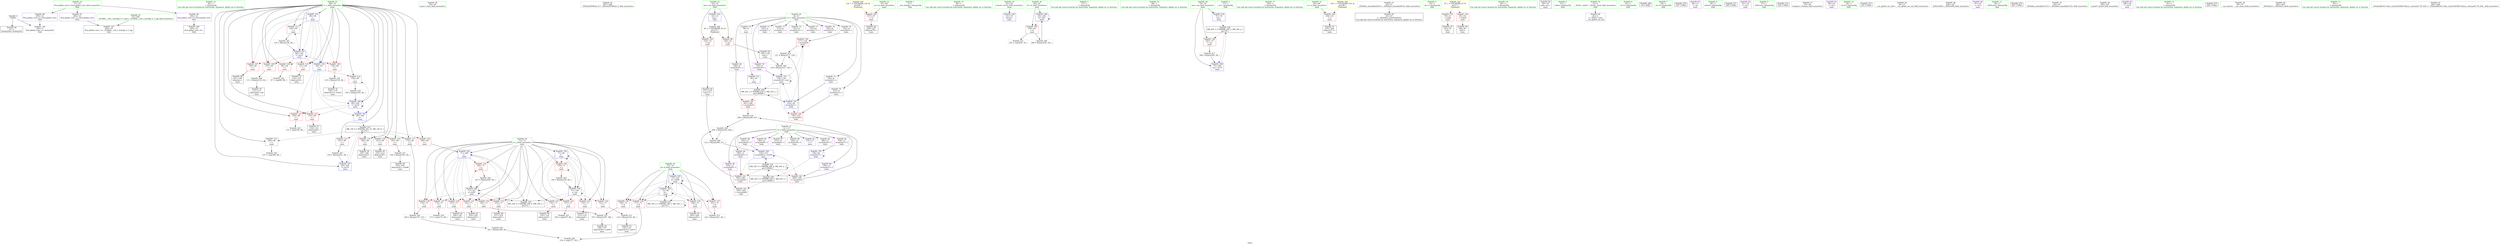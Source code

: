 digraph "SVFG" {
	label="SVFG";

	Node0x55963ab83600 [shape=record,color=grey,label="{NodeID: 0\nNullPtr}"];
	Node0x55963ab83600 -> Node0x55963ab9b6f0[style=solid];
	Node0x55963ab83600 -> Node0x55963aba2d30[style=solid];
	Node0x55963ab9bb90 [shape=record,color=purple,label="{NodeID: 97\n294\<--31\nllvm.global_ctors_1\<--llvm.global_ctors\nGlob }"];
	Node0x55963ab9bb90 -> Node0x55963aba2c30[style=solid];
	Node0x55963ab82070 [shape=record,color=green,label="{NodeID: 14\n92\<--1\n\<--dummyObj\nCan only get source location for instruction, argument, global var or function.}"];
	Node0x55963ab9c750 [shape=record,color=red,label="{NodeID: 111\n144\<--69\n\<--i\nmain\n}"];
	Node0x55963ab9c750 -> Node0x55963ab9f820[style=solid];
	Node0x55963ab9a8d0 [shape=record,color=green,label="{NodeID: 28\n58\<--59\nmain\<--main_field_insensitive\n}"];
	Node0x55963aba71f0 [shape=record,color=grey,label="{NodeID: 208\n111 = Binary(110, 94, )\n}"];
	Node0x55963aba71f0 -> Node0x55963ab9cc50[style=solid];
	Node0x55963aba19f0 [shape=record,color=red,label="{NodeID: 125\n134\<--71\n\<--j\nmain\n}"];
	Node0x55963aba19f0 -> Node0x55963ab9d130[style=solid];
	Node0x55963ab9b4f0 [shape=record,color=green,label="{NodeID: 42\n267\<--268\n_ZNSolsEPFRSoS_E\<--_ZNSolsEPFRSoS_E_field_insensitive\n}"];
	Node0x55963aba86f0 [shape=record,color=grey,label="{NodeID: 222\n97 = cmp(96, 98, )\n}"];
	Node0x55963aba2550 [shape=record,color=red,label="{NodeID: 139\n117\<--116\n\<--arrayidx9\nmain\n}"];
	Node0x55963aba2550 -> Node0x55963aba7af0[style=solid];
	Node0x55963ab9d130 [shape=record,color=black,label="{NodeID: 56\n135\<--134\nidxprom18\<--\nmain\n}"];
	Node0x55963abb2a30 [shape=record,color=black,label="{NodeID: 236\nMR_24V_4 = PHI(MR_24V_5, MR_24V_2, )\npts\{130000 \}\n}"];
	Node0x55963abb2a30 -> Node0x55963aba2960[style=dashed];
	Node0x55963abb2a30 -> Node0x55963abb1630[style=dashed];
	Node0x55963aba3170 [shape=record,color=blue,label="{NodeID: 153\n103\<--92\narrayidx2\<--\nmain\n}"];
	Node0x55963aba3170 -> Node0x55963aba2550[style=dashed];
	Node0x55963aba3170 -> Node0x55963aba2620[style=dashed];
	Node0x55963aba3170 -> Node0x55963aba3310[style=dashed];
	Node0x55963aba3170 -> Node0x55963abb0730[style=dashed];
	Node0x55963ab9dc90 [shape=record,color=purple,label="{NodeID: 70\n90\<--8\n\<--c\nmain\n}"];
	Node0x55963ab9dc90 -> Node0x55963aba2fd0[style=solid];
	Node0x55963abb65d0 [shape=record,color=yellow,style=double,label="{NodeID: 250\n12V_1 = ENCHI(MR_12V_0)\npts\{68 \}\nFun[main]}"];
	Node0x55963abb65d0 -> Node0x55963ab9c270[style=dashed];
	Node0x55963aba3cd0 [shape=record,color=blue,label="{NodeID: 167\n69\<--232\ni\<--inc70\nmain\n}"];
	Node0x55963aba3cd0 -> Node0x55963abb1b30[style=dashed];
	Node0x55963ab9e7f0 [shape=record,color=purple,label="{NodeID: 84\n189\<--11\narrayidx45\<--f\nmain\n}"];
	Node0x55963ab9e7f0 -> Node0x55963aba26f0[style=solid];
	Node0x55963ab80d90 [shape=record,color=green,label="{NodeID: 1\n7\<--1\n__dso_handle\<--dummyObj\nGlob }"];
	Node0x55963ab9bc90 [shape=record,color=purple,label="{NodeID: 98\n295\<--31\nllvm.global_ctors_2\<--llvm.global_ctors\nGlob }"];
	Node0x55963ab9bc90 -> Node0x55963aba2d30[style=solid];
	Node0x55963ab82140 [shape=record,color=green,label="{NodeID: 15\n94\<--1\n\<--dummyObj\nCan only get source location for instruction, argument, global var or function.}"];
	Node0x55963ab9c820 [shape=record,color=red,label="{NodeID: 112\n150\<--69\n\<--i\nmain\n}"];
	Node0x55963ab9c820 -> Node0x55963aba8b70[style=solid];
	Node0x55963ab9a9a0 [shape=record,color=green,label="{NodeID: 29\n61\<--62\nretval\<--retval_field_insensitive\nmain\n}"];
	Node0x55963ab9a9a0 -> Node0x55963aba2e30[style=solid];
	Node0x55963aba7370 [shape=record,color=grey,label="{NodeID: 209\n212 = Binary(209, 211, )\n}"];
	Node0x55963aba7370 -> Node0x55963aba3a60[style=solid];
	Node0x55963aba1ac0 [shape=record,color=red,label="{NodeID: 126\n139\<--71\n\<--j\nmain\n}"];
	Node0x55963aba1ac0 -> Node0x55963ab9fe20[style=solid];
	Node0x55963ab9b5f0 [shape=record,color=green,label="{NodeID: 43\n33\<--289\n_GLOBAL__sub_I_ariselpy_0_1.cpp\<--_GLOBAL__sub_I_ariselpy_0_1.cpp_field_insensitive\n}"];
	Node0x55963ab9b5f0 -> Node0x55963aba2c30[style=solid];
	Node0x55963aba8870 [shape=record,color=grey,label="{NodeID: 223\n108 = cmp(107, 98, )\n}"];
	Node0x55963aba2620 [shape=record,color=red,label="{NodeID: 140\n126\<--125\n\<--arrayidx15\nmain\n}"];
	Node0x55963aba2620 -> Node0x55963aba7af0[style=solid];
	Node0x55963ab9d200 [shape=record,color=black,label="{NodeID: 57\n154\<--153\nidxprom26\<--\nmain\n}"];
	Node0x55963aba3240 [shape=record,color=blue,label="{NodeID: 154\n71\<--94\nj\<--\nmain\n}"];
	Node0x55963aba3240 -> Node0x55963aba1780[style=dashed];
	Node0x55963aba3240 -> Node0x55963aba1850[style=dashed];
	Node0x55963aba3240 -> Node0x55963aba1920[style=dashed];
	Node0x55963aba3240 -> Node0x55963aba19f0[style=dashed];
	Node0x55963aba3240 -> Node0x55963aba1ac0[style=dashed];
	Node0x55963aba3240 -> Node0x55963aba3240[style=dashed];
	Node0x55963aba3240 -> Node0x55963aba33e0[style=dashed];
	Node0x55963aba3240 -> Node0x55963abb2030[style=dashed];
	Node0x55963ab9dd60 [shape=record,color=purple,label="{NodeID: 71\n102\<--8\narrayidx\<--c\nmain\n}"];
	Node0x55963aba3da0 [shape=record,color=blue,label="{NodeID: 168\n63\<--240\ntt\<--dec\nmain\n}"];
	Node0x55963aba3da0 -> Node0x55963ab9c0d0[style=dashed];
	Node0x55963aba3da0 -> Node0x55963aba3da0[style=dashed];
	Node0x55963ab9e8c0 [shape=record,color=purple,label="{NodeID: 85\n194\<--11\narrayidx48\<--f\nmain\n}"];
	Node0x55963ab82370 [shape=record,color=green,label="{NodeID: 2\n15\<--1\n\<--dummyObj\nCan only get source location for instruction, argument, global var or function.}"];
	Node0x55963ab9bd90 [shape=record,color=red,label="{NodeID: 99\n128\<--14\n\<--mo\nmain\n}"];
	Node0x55963ab9bd90 -> Node0x55963ab9cf90[style=solid];
	Node0x55963ab82b10 [shape=record,color=green,label="{NodeID: 16\n98\<--1\n\<--dummyObj\nCan only get source location for instruction, argument, global var or function.}"];
	Node0x55963ab9c8f0 [shape=record,color=red,label="{NodeID: 113\n153\<--69\n\<--i\nmain\n}"];
	Node0x55963ab9c8f0 -> Node0x55963ab9d200[style=solid];
	Node0x55963ab9aa70 [shape=record,color=green,label="{NodeID: 30\n63\<--64\ntt\<--tt_field_insensitive\nmain\n}"];
	Node0x55963ab9aa70 -> Node0x55963ab9c0d0[style=solid];
	Node0x55963ab9aa70 -> Node0x55963aba3da0[style=solid];
	Node0x55963aba74f0 [shape=record,color=grey,label="{NodeID: 210\n119 = Binary(118, 94, )\n}"];
	Node0x55963aba74f0 -> Node0x55963ab9cdf0[style=solid];
	Node0x55963aba1b90 [shape=record,color=red,label="{NodeID: 127\n172\<--71\n\<--j\nmain\n}"];
	Node0x55963aba1b90 -> Node0x55963aba89f0[style=solid];
	Node0x55963ab9b6f0 [shape=record,color=black,label="{NodeID: 44\n2\<--3\ndummyVal\<--dummyVal\n}"];
	Node0x55963aba89f0 [shape=record,color=grey,label="{NodeID: 224\n173 = cmp(172, 98, )\n}"];
	Node0x55963aba26f0 [shape=record,color=red,label="{NodeID: 141\n190\<--189\n\<--arrayidx45\nmain\n}"];
	Node0x55963aba26f0 -> Node0x55963aba80f0[style=solid];
	Node0x55963ab9d2d0 [shape=record,color=black,label="{NodeID: 58\n185\<--184\nidxprom42\<--\nmain\n}"];
	Node0x55963abb3430 [shape=record,color=black,label="{NodeID: 238\nMR_20V_3 = PHI(MR_20V_4, MR_20V_2, )\npts\{76 \}\n}"];
	Node0x55963abb3430 -> Node0x55963aba2480[style=dashed];
	Node0x55963abb3430 -> Node0x55963aba3e70[style=dashed];
	Node0x55963aba3310 [shape=record,color=blue,label="{NodeID: 155\n136\<--130\narrayidx19\<--rem\nmain\n}"];
	Node0x55963aba3310 -> Node0x55963aba2550[style=dashed];
	Node0x55963aba3310 -> Node0x55963aba2620[style=dashed];
	Node0x55963aba3310 -> Node0x55963aba3310[style=dashed];
	Node0x55963aba3310 -> Node0x55963abb0730[style=dashed];
	Node0x55963ab9de30 [shape=record,color=purple,label="{NodeID: 72\n103\<--8\narrayidx2\<--c\nmain\n}"];
	Node0x55963ab9de30 -> Node0x55963aba3170[style=solid];
	Node0x55963aba3e70 [shape=record,color=blue,label="{NodeID: 169\n75\<--246\ncas\<--inc73\nmain\n}"];
	Node0x55963aba3e70 -> Node0x55963abb3430[style=dashed];
	Node0x55963ab9e990 [shape=record,color=purple,label="{NodeID: 86\n199\<--11\narrayidx51\<--f\nmain\n}"];
	Node0x55963ab9e990 -> Node0x55963aba27c0[style=solid];
	Node0x55963ab83500 [shape=record,color=green,label="{NodeID: 3\n17\<--1\n.str\<--dummyObj\nGlob }"];
	Node0x55963ab9be60 [shape=record,color=red,label="{NodeID: 100\n210\<--14\n\<--mo\nmain\n}"];
	Node0x55963ab9be60 -> Node0x55963ab9d7b0[style=solid];
	Node0x55963ab82ba0 [shape=record,color=green,label="{NodeID: 17\n164\<--1\n\<--dummyObj\nCan only get source location for instruction, argument, global var or function.}"];
	Node0x55963ab9c9c0 [shape=record,color=red,label="{NodeID: 114\n159\<--69\n\<--i\nmain\n}"];
	Node0x55963ab9c9c0 -> Node0x55963aba8270[style=solid];
	Node0x55963ab9ab40 [shape=record,color=green,label="{NodeID: 31\n65\<--66\nn\<--n_field_insensitive\nmain\n}"];
	Node0x55963ab9ab40 -> Node0x55963ab9c1a0[style=solid];
	Node0x55963aba7670 [shape=record,color=grey,label="{NodeID: 211\n123 = Binary(122, 94, )\n}"];
	Node0x55963aba7670 -> Node0x55963ab9cec0[style=solid];
	Node0x55963aba1c60 [shape=record,color=red,label="{NodeID: 128\n178\<--71\n\<--j\nmain\n}"];
	Node0x55963aba1c60 -> Node0x55963ab9f9a0[style=solid];
	Node0x55963ab9b7f0 [shape=record,color=black,label="{NodeID: 45\n44\<--45\n\<--_ZNSt8ios_base4InitD1Ev\nCan only get source location for instruction, argument, global var or function.}"];
	Node0x55963aba8b70 [shape=record,color=grey,label="{NodeID: 225\n151 = cmp(150, 98, )\n}"];
	Node0x55963aba27c0 [shape=record,color=red,label="{NodeID: 142\n200\<--199\n\<--arrayidx51\nmain\n}"];
	Node0x55963aba27c0 -> Node0x55963aba7df0[style=solid];
	Node0x55963ab9d3a0 [shape=record,color=black,label="{NodeID: 59\n188\<--187\nidxprom44\<--\nmain\n}"];
	Node0x55963aba33e0 [shape=record,color=blue,label="{NodeID: 156\n71\<--140\nj\<--inc\nmain\n}"];
	Node0x55963aba33e0 -> Node0x55963aba1780[style=dashed];
	Node0x55963aba33e0 -> Node0x55963aba1850[style=dashed];
	Node0x55963aba33e0 -> Node0x55963aba1920[style=dashed];
	Node0x55963aba33e0 -> Node0x55963aba19f0[style=dashed];
	Node0x55963aba33e0 -> Node0x55963aba1ac0[style=dashed];
	Node0x55963aba33e0 -> Node0x55963aba3240[style=dashed];
	Node0x55963aba33e0 -> Node0x55963aba33e0[style=dashed];
	Node0x55963aba33e0 -> Node0x55963abb2030[style=dashed];
	Node0x55963ab9df00 [shape=record,color=purple,label="{NodeID: 73\n113\<--8\narrayidx7\<--c\nmain\n}"];
	Node0x55963ab9ea60 [shape=record,color=purple,label="{NodeID: 87\n215\<--11\narrayidx60\<--f\nmain\n}"];
	Node0x55963ab824f0 [shape=record,color=green,label="{NodeID: 4\n19\<--1\n.str.1\<--dummyObj\nGlob }"];
	Node0x55963ab9bf30 [shape=record,color=red,label="{NodeID: 101\n79\<--21\n\<--stdin\nmain\n}"];
	Node0x55963ab9bf30 -> Node0x55963ab9b9c0[style=solid];
	Node0x55963ab82c70 [shape=record,color=green,label="{NodeID: 18\n241\<--1\n\<--dummyObj\nCan only get source location for instruction, argument, global var or function.}"];
	Node0x55963aba11d0 [shape=record,color=red,label="{NodeID: 115\n166\<--69\n\<--i\nmain\n}"];
	Node0x55963aba11d0 -> Node0x55963aba8cf0[style=solid];
	Node0x55963ab9ac10 [shape=record,color=green,label="{NodeID: 32\n67\<--68\nm\<--m_field_insensitive\nmain\n}"];
	Node0x55963ab9ac10 -> Node0x55963ab9c270[style=solid];
	Node0x55963aba77f0 [shape=record,color=grey,label="{NodeID: 212\n222 = Binary(221, 94, )\n}"];
	Node0x55963aba77f0 -> Node0x55963aba3b30[style=solid];
	Node0x55963aba1d30 [shape=record,color=red,label="{NodeID: 129\n187\<--71\n\<--j\nmain\n}"];
	Node0x55963aba1d30 -> Node0x55963ab9d3a0[style=solid];
	Node0x55963ab9b8f0 [shape=record,color=black,label="{NodeID: 46\n60\<--78\nmain_ret\<--\nmain\n}"];
	Node0x55963aba8cf0 [shape=record,color=grey,label="{NodeID: 226\n167 = cmp(166, 98, )\n}"];
	Node0x55963aba2890 [shape=record,color=red,label="{NodeID: 143\n207\<--206\n\<--arrayidx55\nmain\n}"];
	Node0x55963aba2890 -> Node0x55963aba7df0[style=solid];
	Node0x55963ab9d470 [shape=record,color=black,label="{NodeID: 60\n193\<--192\nidxprom47\<--sub46\nmain\n}"];
	Node0x55963aba34b0 [shape=record,color=blue,label="{NodeID: 157\n69\<--145\ni\<--inc21\nmain\n}"];
	Node0x55963aba34b0 -> Node0x55963ab9c340[style=dashed];
	Node0x55963aba34b0 -> Node0x55963ab9c410[style=dashed];
	Node0x55963aba34b0 -> Node0x55963ab9c4e0[style=dashed];
	Node0x55963aba34b0 -> Node0x55963ab9c5b0[style=dashed];
	Node0x55963aba34b0 -> Node0x55963ab9c680[style=dashed];
	Node0x55963aba34b0 -> Node0x55963ab9c750[style=dashed];
	Node0x55963aba34b0 -> Node0x55963aba34b0[style=dashed];
	Node0x55963aba34b0 -> Node0x55963aba3580[style=dashed];
	Node0x55963ab9dfd0 [shape=record,color=purple,label="{NodeID: 74\n116\<--8\narrayidx9\<--c\nmain\n}"];
	Node0x55963ab9dfd0 -> Node0x55963aba2550[style=solid];
	Node0x55963ab9eb30 [shape=record,color=purple,label="{NodeID: 88\n218\<--11\narrayidx62\<--f\nmain\n}"];
	Node0x55963ab9eb30 -> Node0x55963aba3a60[style=solid];
	Node0x55963ab82580 [shape=record,color=green,label="{NodeID: 5\n21\<--1\nstdin\<--dummyObj\nGlob }"];
	Node0x55963ab9c000 [shape=record,color=red,label="{NodeID: 102\n85\<--26\n\<--stdout\nmain\n}"];
	Node0x55963ab9c000 -> Node0x55963ab9cab0[style=solid];
	Node0x55963ab82d40 [shape=record,color=green,label="{NodeID: 19\n4\<--6\n_ZStL8__ioinit\<--_ZStL8__ioinit_field_insensitive\nGlob }"];
	Node0x55963ab82d40 -> Node0x55963ab9dbc0[style=solid];
	Node0x55963aba12a0 [shape=record,color=red,label="{NodeID: 116\n169\<--69\n\<--i\nmain\n}"];
	Node0x55963aba12a0 -> Node0x55963aba38c0[style=solid];
	Node0x55963ab9ace0 [shape=record,color=green,label="{NodeID: 33\n69\<--70\ni\<--i_field_insensitive\nmain\n}"];
	Node0x55963ab9ace0 -> Node0x55963ab9c340[style=solid];
	Node0x55963ab9ace0 -> Node0x55963ab9c410[style=solid];
	Node0x55963ab9ace0 -> Node0x55963ab9c4e0[style=solid];
	Node0x55963ab9ace0 -> Node0x55963ab9c5b0[style=solid];
	Node0x55963ab9ace0 -> Node0x55963ab9c680[style=solid];
	Node0x55963ab9ace0 -> Node0x55963ab9c750[style=solid];
	Node0x55963ab9ace0 -> Node0x55963ab9c820[style=solid];
	Node0x55963ab9ace0 -> Node0x55963ab9c8f0[style=solid];
	Node0x55963ab9ace0 -> Node0x55963ab9c9c0[style=solid];
	Node0x55963ab9ace0 -> Node0x55963aba11d0[style=solid];
	Node0x55963ab9ace0 -> Node0x55963aba12a0[style=solid];
	Node0x55963ab9ace0 -> Node0x55963aba1370[style=solid];
	Node0x55963ab9ace0 -> Node0x55963aba1440[style=solid];
	Node0x55963ab9ace0 -> Node0x55963aba1510[style=solid];
	Node0x55963ab9ace0 -> Node0x55963aba15e0[style=solid];
	Node0x55963ab9ace0 -> Node0x55963aba16b0[style=solid];
	Node0x55963ab9ace0 -> Node0x55963aba30a0[style=solid];
	Node0x55963ab9ace0 -> Node0x55963aba34b0[style=solid];
	Node0x55963ab9ace0 -> Node0x55963aba3580[style=solid];
	Node0x55963ab9ace0 -> Node0x55963aba3720[style=solid];
	Node0x55963ab9ace0 -> Node0x55963aba37f0[style=solid];
	Node0x55963ab9ace0 -> Node0x55963aba3cd0[style=solid];
	Node0x55963aba7970 [shape=record,color=grey,label="{NodeID: 213\n197 = Binary(195, 196, )\n}"];
	Node0x55963aba7970 -> Node0x55963ab9d540[style=solid];
	Node0x55963aba1e00 [shape=record,color=red,label="{NodeID: 130\n195\<--71\n\<--j\nmain\n}"];
	Node0x55963aba1e00 -> Node0x55963aba7970[style=solid];
	Node0x55963ab9b9c0 [shape=record,color=black,label="{NodeID: 47\n82\<--79\ncall\<--\nmain\n}"];
	Node0x55963aba2960 [shape=record,color=red,label="{NodeID: 144\n260\<--259\n\<--arrayidx80\nmain\n}"];
	Node0x55963ab9d540 [shape=record,color=black,label="{NodeID: 61\n198\<--197\nidxprom50\<--sub49\nmain\n}"];
	Node0x55963aba3580 [shape=record,color=blue,label="{NodeID: 158\n69\<--94\ni\<--\nmain\n}"];
	Node0x55963aba3580 -> Node0x55963ab9c820[style=dashed];
	Node0x55963aba3580 -> Node0x55963ab9c8f0[style=dashed];
	Node0x55963aba3580 -> Node0x55963ab9c9c0[style=dashed];
	Node0x55963aba3580 -> Node0x55963aba3720[style=dashed];
	Node0x55963aba3580 -> Node0x55963aba37f0[style=dashed];
	Node0x55963ab9e0a0 [shape=record,color=purple,label="{NodeID: 75\n121\<--8\narrayidx12\<--c\nmain\n}"];
	Node0x55963ab9ec00 [shape=record,color=purple,label="{NodeID: 89\n256\<--11\narrayidx78\<--f\nmain\n}"];
	Node0x55963ab82610 [shape=record,color=green,label="{NodeID: 6\n22\<--1\n.str.2\<--dummyObj\nGlob }"];
	Node0x55963a8fe770 [shape=record,color=black,label="{NodeID: 269\n43 = PHI()\n}"];
	Node0x55963ab9c0d0 [shape=record,color=red,label="{NodeID: 103\n239\<--63\n\<--tt\nmain\n}"];
	Node0x55963ab9c0d0 -> Node0x55963ab9ffa0[style=solid];
	Node0x55963ab9c0d0 -> Node0x55963aba8570[style=solid];
	Node0x55963ab82e10 [shape=record,color=green,label="{NodeID: 20\n8\<--10\nc\<--c_field_insensitive\nGlob }"];
	Node0x55963ab82e10 -> Node0x55963ab9dc90[style=solid];
	Node0x55963ab82e10 -> Node0x55963ab9dd60[style=solid];
	Node0x55963ab82e10 -> Node0x55963ab9de30[style=solid];
	Node0x55963ab82e10 -> Node0x55963ab9df00[style=solid];
	Node0x55963ab82e10 -> Node0x55963ab9dfd0[style=solid];
	Node0x55963ab82e10 -> Node0x55963ab9e0a0[style=solid];
	Node0x55963ab82e10 -> Node0x55963ab9e170[style=solid];
	Node0x55963ab82e10 -> Node0x55963ab9e240[style=solid];
	Node0x55963ab82e10 -> Node0x55963ab9e310[style=solid];
	Node0x55963ab82e10 -> Node0x55963ab9e3e0[style=solid];
	Node0x55963ab82e10 -> Node0x55963ab9e4b0[style=solid];
	Node0x55963ab9f6a0 [shape=record,color=grey,label="{NodeID: 200\n130 = Binary(127, 129, )\n}"];
	Node0x55963ab9f6a0 -> Node0x55963aba3310[style=solid];
	Node0x55963aba1370 [shape=record,color=red,label="{NodeID: 117\n179\<--69\n\<--i\nmain\n}"];
	Node0x55963aba1370 -> Node0x55963ab9f9a0[style=solid];
	Node0x55963ab9adb0 [shape=record,color=green,label="{NodeID: 34\n71\<--72\nj\<--j_field_insensitive\nmain\n}"];
	Node0x55963ab9adb0 -> Node0x55963aba1780[style=solid];
	Node0x55963ab9adb0 -> Node0x55963aba1850[style=solid];
	Node0x55963ab9adb0 -> Node0x55963aba1920[style=solid];
	Node0x55963ab9adb0 -> Node0x55963aba19f0[style=solid];
	Node0x55963ab9adb0 -> Node0x55963aba1ac0[style=solid];
	Node0x55963ab9adb0 -> Node0x55963aba1b90[style=solid];
	Node0x55963ab9adb0 -> Node0x55963aba1c60[style=solid];
	Node0x55963ab9adb0 -> Node0x55963aba1d30[style=solid];
	Node0x55963ab9adb0 -> Node0x55963aba1e00[style=solid];
	Node0x55963ab9adb0 -> Node0x55963aba1ed0[style=solid];
	Node0x55963ab9adb0 -> Node0x55963aba1fa0[style=solid];
	Node0x55963ab9adb0 -> Node0x55963aba2070[style=solid];
	Node0x55963ab9adb0 -> Node0x55963aba3240[style=solid];
	Node0x55963ab9adb0 -> Node0x55963aba33e0[style=solid];
	Node0x55963ab9adb0 -> Node0x55963aba38c0[style=solid];
	Node0x55963ab9adb0 -> Node0x55963aba3c00[style=solid];
	Node0x55963aba7af0 [shape=record,color=grey,label="{NodeID: 214\n127 = Binary(117, 126, )\n}"];
	Node0x55963aba7af0 -> Node0x55963ab9f6a0[style=solid];
	Node0x55963aba1ed0 [shape=record,color=red,label="{NodeID: 131\n201\<--71\n\<--j\nmain\n}"];
	Node0x55963aba1ed0 -> Node0x55963ab9d610[style=solid];
	Node0x55963ab9cab0 [shape=record,color=black,label="{NodeID: 48\n88\<--85\ncall1\<--\nmain\n}"];
	Node0x55963aba2a30 [shape=record,color=blue,label="{NodeID: 145\n14\<--15\nmo\<--\nGlob }"];
	Node0x55963aba2a30 -> Node0x55963abb6250[style=dashed];
	Node0x55963ab9d610 [shape=record,color=black,label="{NodeID: 62\n202\<--201\nidxprom52\<--\nmain\n}"];
	Node0x55963aba3650 [shape=record,color=blue,label="{NodeID: 159\n156\<--92\narrayidx27\<--\nmain\n}"];
	Node0x55963aba3650 -> Node0x55963aba3650[style=dashed];
	Node0x55963aba3650 -> Node0x55963abb2a30[style=dashed];
	Node0x55963ab9e170 [shape=record,color=purple,label="{NodeID: 76\n125\<--8\narrayidx15\<--c\nmain\n}"];
	Node0x55963ab9e170 -> Node0x55963aba2620[style=solid];
	Node0x55963ab9ecd0 [shape=record,color=purple,label="{NodeID: 90\n259\<--11\narrayidx80\<--f\nmain\n}"];
	Node0x55963ab9ecd0 -> Node0x55963aba2960[style=solid];
	Node0x55963ab83690 [shape=record,color=green,label="{NodeID: 7\n24\<--1\n.str.3\<--dummyObj\nGlob }"];
	Node0x55963abc0df0 [shape=record,color=black,label="{NodeID: 270\n235 = PHI()\n}"];
	Node0x55963ab9c1a0 [shape=record,color=red,label="{NodeID: 104\n254\<--65\n\<--n\nmain\n}"];
	Node0x55963ab9c1a0 -> Node0x55963ab9da20[style=solid];
	Node0x55963ab9a320 [shape=record,color=green,label="{NodeID: 21\n11\<--13\nf\<--f_field_insensitive\nGlob }"];
	Node0x55963ab9a320 -> Node0x55963ab9e580[style=solid];
	Node0x55963ab9a320 -> Node0x55963ab9e650[style=solid];
	Node0x55963ab9a320 -> Node0x55963ab9e720[style=solid];
	Node0x55963ab9a320 -> Node0x55963ab9e7f0[style=solid];
	Node0x55963ab9a320 -> Node0x55963ab9e8c0[style=solid];
	Node0x55963ab9a320 -> Node0x55963ab9e990[style=solid];
	Node0x55963ab9a320 -> Node0x55963ab9ea60[style=solid];
	Node0x55963ab9a320 -> Node0x55963ab9eb30[style=solid];
	Node0x55963ab9a320 -> Node0x55963ab9ec00[style=solid];
	Node0x55963ab9a320 -> Node0x55963ab9ecd0[style=solid];
	Node0x55963ab9f820 [shape=record,color=grey,label="{NodeID: 201\n145 = Binary(144, 94, )\n}"];
	Node0x55963ab9f820 -> Node0x55963aba34b0[style=solid];
	Node0x55963aba1440 [shape=record,color=red,label="{NodeID: 118\n184\<--69\n\<--i\nmain\n}"];
	Node0x55963aba1440 -> Node0x55963ab9d2d0[style=solid];
	Node0x55963ab9ae80 [shape=record,color=green,label="{NodeID: 35\n73\<--74\nk\<--k_field_insensitive\nmain\n}"];
	Node0x55963ab9ae80 -> Node0x55963aba2140[style=solid];
	Node0x55963ab9ae80 -> Node0x55963aba2210[style=solid];
	Node0x55963ab9ae80 -> Node0x55963aba22e0[style=solid];
	Node0x55963ab9ae80 -> Node0x55963aba23b0[style=solid];
	Node0x55963ab9ae80 -> Node0x55963aba3990[style=solid];
	Node0x55963ab9ae80 -> Node0x55963aba3b30[style=solid];
	Node0x55963aba7c70 [shape=record,color=grey,label="{NodeID: 215\n192 = Binary(191, 94, )\n}"];
	Node0x55963aba7c70 -> Node0x55963ab9d470[style=solid];
	Node0x55963aba1fa0 [shape=record,color=red,label="{NodeID: 132\n216\<--71\n\<--j\nmain\n}"];
	Node0x55963aba1fa0 -> Node0x55963ab9d950[style=solid];
	Node0x55963ab9cb80 [shape=record,color=black,label="{NodeID: 49\n101\<--100\nidxprom\<--\nmain\n}"];
	Node0x55963abb0730 [shape=record,color=black,label="{NodeID: 229\nMR_22V_3 = PHI(MR_22V_5, MR_22V_2, )\npts\{100000 \}\n}"];
	Node0x55963abb0730 -> Node0x55963aba2890[style=dashed];
	Node0x55963abb0730 -> Node0x55963aba3170[style=dashed];
	Node0x55963aba2b30 [shape=record,color=blue,label="{NodeID: 146\n293\<--32\nllvm.global_ctors_0\<--\nGlob }"];
	Node0x55963ab9d6e0 [shape=record,color=black,label="{NodeID: 63\n205\<--204\nidxprom54\<--\nmain\n}"];
	Node0x55963aba3720 [shape=record,color=blue,label="{NodeID: 160\n69\<--160\ni\<--inc29\nmain\n}"];
	Node0x55963aba3720 -> Node0x55963ab9c820[style=dashed];
	Node0x55963aba3720 -> Node0x55963ab9c8f0[style=dashed];
	Node0x55963aba3720 -> Node0x55963ab9c9c0[style=dashed];
	Node0x55963aba3720 -> Node0x55963aba3720[style=dashed];
	Node0x55963aba3720 -> Node0x55963aba37f0[style=dashed];
	Node0x55963ab9e240 [shape=record,color=purple,label="{NodeID: 77\n133\<--8\narrayidx17\<--c\nmain\n}"];
	Node0x55963ab9eda0 [shape=record,color=purple,label="{NodeID: 91\n80\<--17\n\<--.str\nmain\n}"];
	Node0x55963ab83720 [shape=record,color=green,label="{NodeID: 8\n26\<--1\nstdout\<--dummyObj\nGlob }"];
	Node0x55963abc0ef0 [shape=record,color=black,label="{NodeID: 271\n249 = PHI()\n}"];
	Node0x55963ab9c270 [shape=record,color=red,label="{NodeID: 105\n257\<--67\n\<--m\nmain\n}"];
	Node0x55963ab9c270 -> Node0x55963ab9daf0[style=solid];
	Node0x55963ab9a3f0 [shape=record,color=green,label="{NodeID: 22\n14\<--16\nmo\<--mo_field_insensitive\nGlob }"];
	Node0x55963ab9a3f0 -> Node0x55963ab9bd90[style=solid];
	Node0x55963ab9a3f0 -> Node0x55963ab9be60[style=solid];
	Node0x55963ab9a3f0 -> Node0x55963aba2a30[style=solid];
	Node0x55963ab9f9a0 [shape=record,color=grey,label="{NodeID: 202\n180 = Binary(178, 179, )\n}"];
	Node0x55963ab9f9a0 -> Node0x55963ab9fb20[style=solid];
	Node0x55963aba1510 [shape=record,color=red,label="{NodeID: 119\n191\<--69\n\<--i\nmain\n}"];
	Node0x55963aba1510 -> Node0x55963aba7c70[style=solid];
	Node0x55963ab9af50 [shape=record,color=green,label="{NodeID: 36\n75\<--76\ncas\<--cas_field_insensitive\nmain\n}"];
	Node0x55963ab9af50 -> Node0x55963aba2480[style=solid];
	Node0x55963ab9af50 -> Node0x55963aba2f00[style=solid];
	Node0x55963ab9af50 -> Node0x55963aba3e70[style=solid];
	Node0x55963aba7df0 [shape=record,color=grey,label="{NodeID: 216\n208 = Binary(200, 207, )\n}"];
	Node0x55963aba7df0 -> Node0x55963aba80f0[style=solid];
	Node0x55963aba2070 [shape=record,color=red,label="{NodeID: 133\n226\<--71\n\<--j\nmain\n}"];
	Node0x55963aba2070 -> Node0x55963ab9fca0[style=solid];
	Node0x55963ab9cc50 [shape=record,color=black,label="{NodeID: 50\n112\<--111\nidxprom6\<--sub\nmain\n}"];
	Node0x55963aba2c30 [shape=record,color=blue,label="{NodeID: 147\n294\<--33\nllvm.global_ctors_1\<--_GLOBAL__sub_I_ariselpy_0_1.cpp\nGlob }"];
	Node0x55963ab9d7b0 [shape=record,color=black,label="{NodeID: 64\n211\<--210\nconv57\<--\nmain\n}"];
	Node0x55963ab9d7b0 -> Node0x55963aba7370[style=solid];
	Node0x55963aba37f0 [shape=record,color=blue,label="{NodeID: 161\n69\<--164\ni\<--\nmain\n}"];
	Node0x55963aba37f0 -> Node0x55963abb1b30[style=dashed];
	Node0x55963ab9e310 [shape=record,color=purple,label="{NodeID: 78\n136\<--8\narrayidx19\<--c\nmain\n}"];
	Node0x55963ab9e310 -> Node0x55963aba3310[style=solid];
	Node0x55963ab9ee70 [shape=record,color=purple,label="{NodeID: 92\n81\<--19\n\<--.str.1\nmain\n}"];
	Node0x55963ab837f0 [shape=record,color=green,label="{NodeID: 9\n27\<--1\n_ZSt3cin\<--dummyObj\nGlob }"];
	Node0x55963abc0ff0 [shape=record,color=black,label="{NodeID: 272\n252 = PHI()\n}"];
	Node0x55963ab9c340 [shape=record,color=red,label="{NodeID: 106\n96\<--69\n\<--i\nmain\n}"];
	Node0x55963ab9c340 -> Node0x55963aba86f0[style=solid];
	Node0x55963ab9a4c0 [shape=record,color=green,label="{NodeID: 23\n31\<--35\nllvm.global_ctors\<--llvm.global_ctors_field_insensitive\nGlob }"];
	Node0x55963ab9a4c0 -> Node0x55963ab9ba90[style=solid];
	Node0x55963ab9a4c0 -> Node0x55963ab9bb90[style=solid];
	Node0x55963ab9a4c0 -> Node0x55963ab9bc90[style=solid];
	Node0x55963ab9fb20 [shape=record,color=grey,label="{NodeID: 203\n181 = Binary(180, 94, )\n}"];
	Node0x55963ab9fb20 -> Node0x55963aba83f0[style=solid];
	Node0x55963aba15e0 [shape=record,color=red,label="{NodeID: 120\n213\<--69\n\<--i\nmain\n}"];
	Node0x55963aba15e0 -> Node0x55963ab9d880[style=solid];
	Node0x55963ab9b020 [shape=record,color=green,label="{NodeID: 37\n83\<--84\nfreopen\<--freopen_field_insensitive\n}"];
	Node0x55963aba7f70 [shape=record,color=grey,label="{NodeID: 217\n246 = Binary(245, 94, )\n}"];
	Node0x55963aba7f70 -> Node0x55963aba3e70[style=solid];
	Node0x55963aba2140 [shape=record,color=red,label="{NodeID: 134\n177\<--73\n\<--k\nmain\n}"];
	Node0x55963aba2140 -> Node0x55963aba83f0[style=solid];
	Node0x55963ab9cd20 [shape=record,color=black,label="{NodeID: 51\n115\<--114\nidxprom8\<--\nmain\n}"];
	Node0x55963aba2d30 [shape=record,color=blue, style = dotted,label="{NodeID: 148\n295\<--3\nllvm.global_ctors_2\<--dummyVal\nGlob }"];
	Node0x55963ab9d880 [shape=record,color=black,label="{NodeID: 65\n214\<--213\nidxprom59\<--\nmain\n}"];
	Node0x55963abb5730 [shape=record,color=yellow,style=double,label="{NodeID: 245\n2V_1 = ENCHI(MR_2V_0)\npts\{1 \}\nFun[main]}"];
	Node0x55963abb5730 -> Node0x55963ab9bf30[style=dashed];
	Node0x55963abb5730 -> Node0x55963ab9c000[style=dashed];
	Node0x55963aba38c0 [shape=record,color=blue,label="{NodeID: 162\n71\<--169\nj\<--\nmain\n}"];
	Node0x55963aba38c0 -> Node0x55963aba1b90[style=dashed];
	Node0x55963aba38c0 -> Node0x55963aba1c60[style=dashed];
	Node0x55963aba38c0 -> Node0x55963aba1d30[style=dashed];
	Node0x55963aba38c0 -> Node0x55963aba1e00[style=dashed];
	Node0x55963aba38c0 -> Node0x55963aba1ed0[style=dashed];
	Node0x55963aba38c0 -> Node0x55963aba1fa0[style=dashed];
	Node0x55963aba38c0 -> Node0x55963aba2070[style=dashed];
	Node0x55963aba38c0 -> Node0x55963aba3c00[style=dashed];
	Node0x55963aba38c0 -> Node0x55963abb2030[style=dashed];
	Node0x55963ab9e3e0 [shape=record,color=purple,label="{NodeID: 79\n203\<--8\narrayidx53\<--c\nmain\n}"];
	Node0x55963ab9ef40 [shape=record,color=purple,label="{NodeID: 93\n86\<--22\n\<--.str.2\nmain\n}"];
	Node0x55963ab832a0 [shape=record,color=green,label="{NodeID: 10\n28\<--1\n.str.4\<--dummyObj\nGlob }"];
	Node0x55963abc1150 [shape=record,color=black,label="{NodeID: 273\n253 = PHI()\n}"];
	Node0x55963ab9c410 [shape=record,color=red,label="{NodeID: 107\n100\<--69\n\<--i\nmain\n}"];
	Node0x55963ab9c410 -> Node0x55963ab9cb80[style=solid];
	Node0x55963ab9a590 [shape=record,color=green,label="{NodeID: 24\n36\<--37\n__cxx_global_var_init\<--__cxx_global_var_init_field_insensitive\n}"];
	Node0x55963ab9fca0 [shape=record,color=grey,label="{NodeID: 204\n227 = Binary(226, 94, )\n}"];
	Node0x55963ab9fca0 -> Node0x55963aba3c00[style=solid];
	Node0x55963aba16b0 [shape=record,color=red,label="{NodeID: 121\n231\<--69\n\<--i\nmain\n}"];
	Node0x55963aba16b0 -> Node0x55963aba70f0[style=solid];
	Node0x55963ab9b0f0 [shape=record,color=green,label="{NodeID: 38\n236\<--237\n_ZNSirsERi\<--_ZNSirsERi_field_insensitive\n}"];
	Node0x55963aba80f0 [shape=record,color=grey,label="{NodeID: 218\n209 = Binary(190, 208, )\n}"];
	Node0x55963aba80f0 -> Node0x55963aba7370[style=solid];
	Node0x55963aba2210 [shape=record,color=red,label="{NodeID: 135\n196\<--73\n\<--k\nmain\n}"];
	Node0x55963aba2210 -> Node0x55963aba7970[style=solid];
	Node0x55963ab9cdf0 [shape=record,color=black,label="{NodeID: 52\n120\<--119\nidxprom11\<--sub10\nmain\n}"];
	Node0x55963abb1630 [shape=record,color=black,label="{NodeID: 232\nMR_24V_5 = PHI(MR_24V_6, MR_24V_4, )\npts\{130000 \}\n}"];
	Node0x55963abb1630 -> Node0x55963aba26f0[style=dashed];
	Node0x55963abb1630 -> Node0x55963aba27c0[style=dashed];
	Node0x55963abb1630 -> Node0x55963aba3a60[style=dashed];
	Node0x55963abb1630 -> Node0x55963abb1630[style=dashed];
	Node0x55963abb1630 -> Node0x55963abb2a30[style=dashed];
	Node0x55963aba2e30 [shape=record,color=blue,label="{NodeID: 149\n61\<--78\nretval\<--\nmain\n}"];
	Node0x55963ab9d950 [shape=record,color=black,label="{NodeID: 66\n217\<--216\nidxprom61\<--\nmain\n}"];
	Node0x55963abb6250 [shape=record,color=yellow,style=double,label="{NodeID: 246\n4V_1 = ENCHI(MR_4V_0)\npts\{16 \}\nFun[main]}"];
	Node0x55963abb6250 -> Node0x55963ab9bd90[style=dashed];
	Node0x55963abb6250 -> Node0x55963ab9be60[style=dashed];
	Node0x55963aba3990 [shape=record,color=blue,label="{NodeID: 163\n73\<--94\nk\<--\nmain\n}"];
	Node0x55963aba3990 -> Node0x55963aba2140[style=dashed];
	Node0x55963aba3990 -> Node0x55963aba2210[style=dashed];
	Node0x55963aba3990 -> Node0x55963aba22e0[style=dashed];
	Node0x55963aba3990 -> Node0x55963aba23b0[style=dashed];
	Node0x55963aba3990 -> Node0x55963aba3990[style=dashed];
	Node0x55963aba3990 -> Node0x55963aba3b30[style=dashed];
	Node0x55963aba3990 -> Node0x55963abb2530[style=dashed];
	Node0x55963ab9e4b0 [shape=record,color=purple,label="{NodeID: 80\n206\<--8\narrayidx55\<--c\nmain\n}"];
	Node0x55963ab9e4b0 -> Node0x55963aba2890[style=solid];
	Node0x55963ab9f010 [shape=record,color=purple,label="{NodeID: 94\n87\<--24\n\<--.str.3\nmain\n}"];
	Node0x55963ab83370 [shape=record,color=green,label="{NodeID: 11\n30\<--1\n_ZSt4cout\<--dummyObj\nGlob }"];
	Node0x55963abc1220 [shape=record,color=black,label="{NodeID: 274\n261 = PHI()\n}"];
	Node0x55963ab9c4e0 [shape=record,color=red,label="{NodeID: 108\n110\<--69\n\<--i\nmain\n}"];
	Node0x55963ab9c4e0 -> Node0x55963aba71f0[style=solid];
	Node0x55963ab9a660 [shape=record,color=green,label="{NodeID: 25\n40\<--41\n_ZNSt8ios_base4InitC1Ev\<--_ZNSt8ios_base4InitC1Ev_field_insensitive\n}"];
	Node0x55963ab9fe20 [shape=record,color=grey,label="{NodeID: 205\n140 = Binary(139, 94, )\n}"];
	Node0x55963ab9fe20 -> Node0x55963aba33e0[style=solid];
	Node0x55963aba1780 [shape=record,color=red,label="{NodeID: 122\n107\<--71\n\<--j\nmain\n}"];
	Node0x55963aba1780 -> Node0x55963aba8870[style=solid];
	Node0x55963ab9b1f0 [shape=record,color=green,label="{NodeID: 39\n250\<--251\nprintf\<--printf_field_insensitive\n}"];
	Node0x55963aba8270 [shape=record,color=grey,label="{NodeID: 219\n160 = Binary(159, 94, )\n}"];
	Node0x55963aba8270 -> Node0x55963aba3720[style=solid];
	Node0x55963aba22e0 [shape=record,color=red,label="{NodeID: 136\n204\<--73\n\<--k\nmain\n}"];
	Node0x55963aba22e0 -> Node0x55963ab9d6e0[style=solid];
	Node0x55963ab9cec0 [shape=record,color=black,label="{NodeID: 53\n124\<--123\nidxprom14\<--sub13\nmain\n}"];
	Node0x55963abb1b30 [shape=record,color=black,label="{NodeID: 233\nMR_14V_9 = PHI(MR_14V_10, MR_14V_8, )\npts\{70 \}\n}"];
	Node0x55963abb1b30 -> Node0x55963aba11d0[style=dashed];
	Node0x55963abb1b30 -> Node0x55963aba12a0[style=dashed];
	Node0x55963abb1b30 -> Node0x55963aba1370[style=dashed];
	Node0x55963abb1b30 -> Node0x55963aba1440[style=dashed];
	Node0x55963abb1b30 -> Node0x55963aba1510[style=dashed];
	Node0x55963abb1b30 -> Node0x55963aba15e0[style=dashed];
	Node0x55963abb1b30 -> Node0x55963aba16b0[style=dashed];
	Node0x55963abb1b30 -> Node0x55963aba3cd0[style=dashed];
	Node0x55963aba2f00 [shape=record,color=blue,label="{NodeID: 150\n75\<--78\ncas\<--\nmain\n}"];
	Node0x55963aba2f00 -> Node0x55963abb3430[style=dashed];
	Node0x55963ab9da20 [shape=record,color=black,label="{NodeID: 67\n255\<--254\nidxprom77\<--\nmain\n}"];
	Node0x55963aba3a60 [shape=record,color=blue,label="{NodeID: 164\n218\<--212\narrayidx62\<--rem58\nmain\n}"];
	Node0x55963aba3a60 -> Node0x55963aba26f0[style=dashed];
	Node0x55963aba3a60 -> Node0x55963aba27c0[style=dashed];
	Node0x55963aba3a60 -> Node0x55963aba3a60[style=dashed];
	Node0x55963aba3a60 -> Node0x55963abb1630[style=dashed];
	Node0x55963ab9e580 [shape=record,color=purple,label="{NodeID: 81\n155\<--11\n\<--f\nmain\n}"];
	Node0x55963ab9f0e0 [shape=record,color=purple,label="{NodeID: 95\n248\<--28\n\<--.str.4\nmain\n}"];
	Node0x55963ab83440 [shape=record,color=green,label="{NodeID: 12\n32\<--1\n\<--dummyObj\nCan only get source location for instruction, argument, global var or function.}"];
	Node0x55963abc1350 [shape=record,color=black,label="{NodeID: 275\n264 = PHI()\n}"];
	Node0x55963ab9c5b0 [shape=record,color=red,label="{NodeID: 109\n118\<--69\n\<--i\nmain\n}"];
	Node0x55963ab9c5b0 -> Node0x55963aba74f0[style=solid];
	Node0x55963ab9a730 [shape=record,color=green,label="{NodeID: 26\n46\<--47\n__cxa_atexit\<--__cxa_atexit_field_insensitive\n}"];
	Node0x55963ab9ffa0 [shape=record,color=grey,label="{NodeID: 206\n240 = Binary(239, 241, )\n}"];
	Node0x55963ab9ffa0 -> Node0x55963aba3da0[style=solid];
	Node0x55963aba1850 [shape=record,color=red,label="{NodeID: 123\n114\<--71\n\<--j\nmain\n}"];
	Node0x55963aba1850 -> Node0x55963ab9cd20[style=solid];
	Node0x55963ab9b2f0 [shape=record,color=green,label="{NodeID: 40\n262\<--263\n_ZNSolsEx\<--_ZNSolsEx_field_insensitive\n}"];
	Node0x55963aba83f0 [shape=record,color=grey,label="{NodeID: 220\n182 = cmp(177, 181, )\n}"];
	Node0x55963aba23b0 [shape=record,color=red,label="{NodeID: 137\n221\<--73\n\<--k\nmain\n}"];
	Node0x55963aba23b0 -> Node0x55963aba77f0[style=solid];
	Node0x55963ab9cf90 [shape=record,color=black,label="{NodeID: 54\n129\<--128\nconv\<--\nmain\n}"];
	Node0x55963ab9cf90 -> Node0x55963ab9f6a0[style=solid];
	Node0x55963abb2030 [shape=record,color=black,label="{NodeID: 234\nMR_16V_6 = PHI(MR_16V_8, MR_16V_2, )\npts\{72 \}\n}"];
	Node0x55963abb2030 -> Node0x55963aba38c0[style=dashed];
	Node0x55963aba2fd0 [shape=record,color=blue,label="{NodeID: 151\n90\<--92\n\<--\nmain\n}"];
	Node0x55963aba2fd0 -> Node0x55963abb0730[style=dashed];
	Node0x55963ab9daf0 [shape=record,color=black,label="{NodeID: 68\n258\<--257\nidxprom79\<--\nmain\n}"];
	Node0x55963aba3b30 [shape=record,color=blue,label="{NodeID: 165\n73\<--222\nk\<--inc64\nmain\n}"];
	Node0x55963aba3b30 -> Node0x55963aba2140[style=dashed];
	Node0x55963aba3b30 -> Node0x55963aba2210[style=dashed];
	Node0x55963aba3b30 -> Node0x55963aba22e0[style=dashed];
	Node0x55963aba3b30 -> Node0x55963aba23b0[style=dashed];
	Node0x55963aba3b30 -> Node0x55963aba3990[style=dashed];
	Node0x55963aba3b30 -> Node0x55963aba3b30[style=dashed];
	Node0x55963aba3b30 -> Node0x55963abb2530[style=dashed];
	Node0x55963ab9e650 [shape=record,color=purple,label="{NodeID: 82\n156\<--11\narrayidx27\<--f\nmain\n}"];
	Node0x55963ab9e650 -> Node0x55963aba3650[style=solid];
	Node0x55963ab9ba90 [shape=record,color=purple,label="{NodeID: 96\n293\<--31\nllvm.global_ctors_0\<--llvm.global_ctors\nGlob }"];
	Node0x55963ab9ba90 -> Node0x55963aba2b30[style=solid];
	Node0x55963ab81fa0 [shape=record,color=green,label="{NodeID: 13\n78\<--1\n\<--dummyObj\nCan only get source location for instruction, argument, global var or function.}"];
	Node0x55963ab9c680 [shape=record,color=red,label="{NodeID: 110\n131\<--69\n\<--i\nmain\n}"];
	Node0x55963ab9c680 -> Node0x55963ab9d060[style=solid];
	Node0x55963ab9a800 [shape=record,color=green,label="{NodeID: 27\n45\<--51\n_ZNSt8ios_base4InitD1Ev\<--_ZNSt8ios_base4InitD1Ev_field_insensitive\n}"];
	Node0x55963ab9a800 -> Node0x55963ab9b7f0[style=solid];
	Node0x55963aba70f0 [shape=record,color=grey,label="{NodeID: 207\n232 = Binary(231, 94, )\n}"];
	Node0x55963aba70f0 -> Node0x55963aba3cd0[style=solid];
	Node0x55963aba1920 [shape=record,color=red,label="{NodeID: 124\n122\<--71\n\<--j\nmain\n}"];
	Node0x55963aba1920 -> Node0x55963aba7670[style=solid];
	Node0x55963ab9b3f0 [shape=record,color=green,label="{NodeID: 41\n265\<--266\n_ZSt4endlIcSt11char_traitsIcEERSt13basic_ostreamIT_T0_ES6_\<--_ZSt4endlIcSt11char_traitsIcEERSt13basic_ostreamIT_T0_ES6__field_insensitive\n}"];
	Node0x55963aba8570 [shape=record,color=grey,label="{NodeID: 221\n243 = cmp(239, 78, )\n}"];
	Node0x55963aba2480 [shape=record,color=red,label="{NodeID: 138\n245\<--75\n\<--cas\nmain\n}"];
	Node0x55963aba2480 -> Node0x55963aba7f70[style=solid];
	Node0x55963ab9d060 [shape=record,color=black,label="{NodeID: 55\n132\<--131\nidxprom16\<--\nmain\n}"];
	Node0x55963abb2530 [shape=record,color=black,label="{NodeID: 235\nMR_18V_2 = PHI(MR_18V_3, MR_18V_1, )\npts\{74 \}\n}"];
	Node0x55963abb2530 -> Node0x55963aba3990[style=dashed];
	Node0x55963abb2530 -> Node0x55963abb2530[style=dashed];
	Node0x55963aba30a0 [shape=record,color=blue,label="{NodeID: 152\n69\<--94\ni\<--\nmain\n}"];
	Node0x55963aba30a0 -> Node0x55963ab9c340[style=dashed];
	Node0x55963aba30a0 -> Node0x55963ab9c410[style=dashed];
	Node0x55963aba30a0 -> Node0x55963ab9c4e0[style=dashed];
	Node0x55963aba30a0 -> Node0x55963ab9c5b0[style=dashed];
	Node0x55963aba30a0 -> Node0x55963ab9c680[style=dashed];
	Node0x55963aba30a0 -> Node0x55963ab9c750[style=dashed];
	Node0x55963aba30a0 -> Node0x55963aba34b0[style=dashed];
	Node0x55963aba30a0 -> Node0x55963aba3580[style=dashed];
	Node0x55963ab9dbc0 [shape=record,color=purple,label="{NodeID: 69\n42\<--4\n\<--_ZStL8__ioinit\n__cxx_global_var_init\n}"];
	Node0x55963abb64f0 [shape=record,color=yellow,style=double,label="{NodeID: 249\n10V_1 = ENCHI(MR_10V_0)\npts\{66 \}\nFun[main]}"];
	Node0x55963abb64f0 -> Node0x55963ab9c1a0[style=dashed];
	Node0x55963aba3c00 [shape=record,color=blue,label="{NodeID: 166\n71\<--227\nj\<--inc67\nmain\n}"];
	Node0x55963aba3c00 -> Node0x55963aba1b90[style=dashed];
	Node0x55963aba3c00 -> Node0x55963aba1c60[style=dashed];
	Node0x55963aba3c00 -> Node0x55963aba1d30[style=dashed];
	Node0x55963aba3c00 -> Node0x55963aba1e00[style=dashed];
	Node0x55963aba3c00 -> Node0x55963aba1ed0[style=dashed];
	Node0x55963aba3c00 -> Node0x55963aba1fa0[style=dashed];
	Node0x55963aba3c00 -> Node0x55963aba2070[style=dashed];
	Node0x55963aba3c00 -> Node0x55963aba3c00[style=dashed];
	Node0x55963aba3c00 -> Node0x55963abb2030[style=dashed];
	Node0x55963ab9e720 [shape=record,color=purple,label="{NodeID: 83\n186\<--11\narrayidx43\<--f\nmain\n}"];
}
